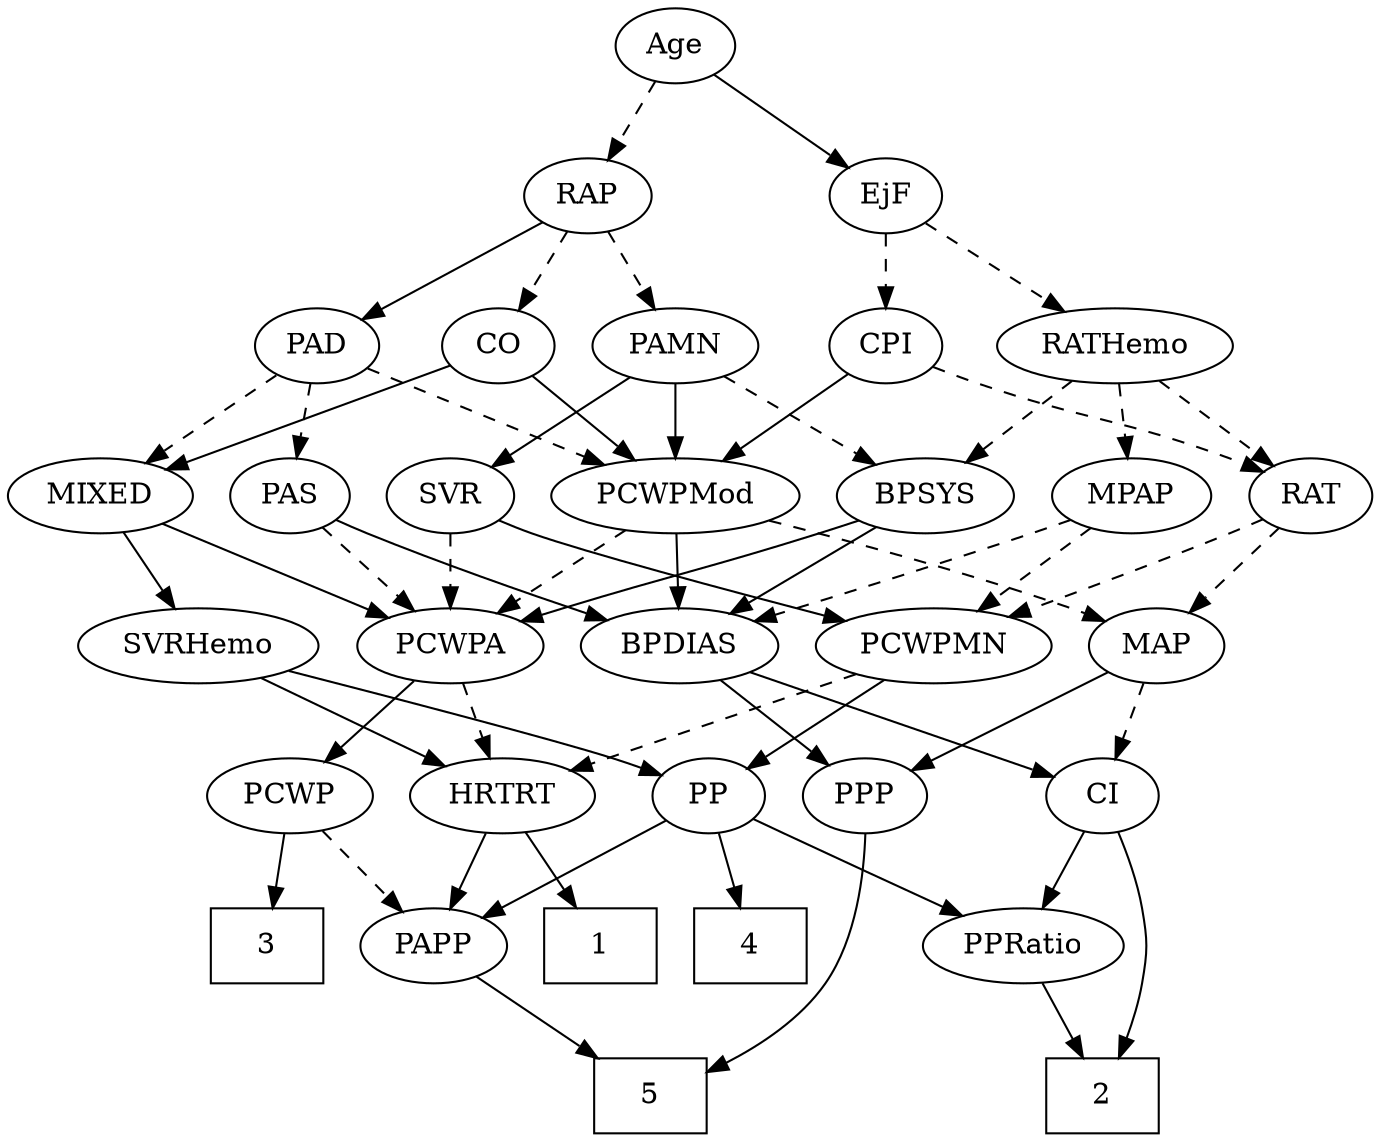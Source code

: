 strict digraph {
	graph [bb="0,0,602.59,540"];
	node [label="\N"];
	1	[height=0.5,
		pos="252.3,90",
		shape=box,
		width=0.75];
	2	[height=0.5,
		pos="481.3,18",
		shape=box,
		width=0.75];
	3	[height=0.5,
		pos="98.296,90",
		shape=box,
		width=0.75];
	4	[height=0.5,
		pos="324.3,90",
		shape=box,
		width=0.75];
	5	[height=0.5,
		pos="309.3,18",
		shape=box,
		width=0.75];
	Age	[height=0.5,
		pos="296.3,522",
		width=0.75];
	EjF	[height=0.5,
		pos="389.3,450",
		width=0.75];
	Age -> EjF	[pos="e,371.88,464.11 313.79,507.83 327.82,497.27 347.71,482.3 363.56,470.37",
		style=solid];
	RAP	[height=0.5,
		pos="256.3,450",
		width=0.77632];
	Age -> RAP	[pos="e,265.52,467.15 287.02,504.76 282.12,496.19 276.01,485.49 270.53,475.9",
		style=dashed];
	RATHemo	[height=0.5,
		pos="489.3,378",
		width=1.3721];
	EjF -> RATHemo	[pos="e,467.39,394.34 407.17,436.49 421.53,426.44 442,412.11 458.92,400.27",
		style=dashed];
	CPI	[height=0.5,
		pos="389.3,378",
		width=0.75];
	EjF -> CPI	[pos="e,389.3,396.1 389.3,431.7 389.3,423.98 389.3,414.71 389.3,406.11",
		style=dashed];
	PAD	[height=0.5,
		pos="133.3,378",
		width=0.79437];
	RAP -> PAD	[pos="e,154.05,390.81 235.99,437.44 216.08,426.11 185.51,408.71 162.89,395.84",
		style=solid];
	CO	[height=0.5,
		pos="215.3,378",
		width=0.75];
	RAP -> CO	[pos="e,224.75,395.15 246.79,432.76 241.77,424.19 235.5,413.49 229.88,403.9",
		style=dashed];
	PAMN	[height=0.5,
		pos="296.3,378",
		width=1.011];
	RAP -> PAMN	[pos="e,286.79,395.63 265.57,432.76 270.35,424.4 276.29,414.02 281.66,404.61",
		style=dashed];
	MIXED	[height=0.5,
		pos="40.296,306",
		width=1.1193];
	PCWPA	[height=0.5,
		pos="198.3,234",
		width=1.1555];
	MIXED -> PCWPA	[pos="e,170.29,247.41 67.818,292.81 93.634,281.37 132.44,264.18 161.03,251.51",
		style=solid];
	SVRHemo	[height=0.5,
		pos="88.296,234",
		width=1.3902];
	MIXED -> SVRHemo	[pos="e,76.669,251.96 51.672,288.41 57.386,280.08 64.436,269.8 70.819,260.49",
		style=solid];
	MPAP	[height=0.5,
		pos="495.3,306",
		width=0.97491];
	PCWPMN	[height=0.5,
		pos="410.3,234",
		width=1.3902];
	MPAP -> PCWPMN	[pos="e,429.48,250.8 477.27,290.15 465.65,280.58 450.32,267.96 437.26,257.21",
		style=dashed];
	BPDIAS	[height=0.5,
		pos="300.3,234",
		width=1.1735];
	MPAP -> BPDIAS	[pos="e,332.21,245.88 468.35,294.44 462.73,292.28 456.83,290.04 451.3,288 414.53,274.45 372.43,259.74 342.05,249.26",
		style=dashed];
	BPSYS	[height=0.5,
		pos="404.3,306",
		width=1.0471];
	BPSYS -> PCWPA	[pos="e,230.46,245.72 375.25,294.37 369.32,292.23 363.12,290.02 357.3,288 355.84,287.49 286.65,264.44 240.03,248.91",
		style=solid];
	BPSYS -> BPDIAS	[pos="e,322.03,249.63 383.25,290.83 368.09,280.63 347.4,266.71 330.48,255.32",
		style=solid];
	PAD -> MIXED	[pos="e,60.105,321.91 115.37,363.5 102,353.45 83.506,339.52 68.216,328.01",
		style=dashed];
	PAS	[height=0.5,
		pos="125.3,306",
		width=0.75];
	PAD -> PAS	[pos="e,127.25,324.1 131.32,359.7 130.44,351.98 129.38,342.71 128.39,334.11",
		style=dashed];
	PCWPMod	[height=0.5,
		pos="296.3,306",
		width=1.4443];
	PAD -> PCWPMod	[pos="e,265.03,320.43 156.3,367.12 182.07,356.05 224.33,337.91 255.68,324.44",
		style=dashed];
	CO -> MIXED	[pos="e,69.427,318.65 192.78,367.99 164,356.48 113.75,336.38 78.837,322.42",
		style=solid];
	CO -> PCWPMod	[pos="e,277.78,323.01 231.3,363.17 242.37,353.6 257.36,340.65 270.15,329.6",
		style=solid];
	PAS -> PCWPA	[pos="e,182.02,250.61 140.07,290.83 149.95,281.36 163.18,268.67 174.53,257.79",
		style=dashed];
	PAS -> BPDIAS	[pos="e,268.83,246.21 146.49,294.66 151.33,292.39 156.46,290.06 161.3,288 193.92,274.1 231.54,259.86 259.4,249.65",
		style=solid];
	PAMN -> BPSYS	[pos="e,382.63,321.04 317.63,363.17 333.8,352.69 356.22,338.16 374.21,326.5",
		style=dashed];
	SVR	[height=0.5,
		pos="198.3,306",
		width=0.77632];
	PAMN -> SVR	[pos="e,216.45,319.96 276.46,362.83 261.65,352.25 241.23,337.67 224.98,326.06",
		style=solid];
	PAMN -> PCWPMod	[pos="e,296.3,324.1 296.3,359.7 296.3,351.98 296.3,342.71 296.3,334.11",
		style=solid];
	RATHemo -> MPAP	[pos="e,493.83,324.1 490.78,359.7 491.44,351.98 492.24,342.71 492.97,334.11",
		style=dashed];
	RATHemo -> BPSYS	[pos="e,422.35,321.86 470.01,361.12 458.28,351.45 443.14,338.99 430.35,328.46",
		style=dashed];
	RAT	[height=0.5,
		pos="575.3,306",
		width=0.75827];
	RATHemo -> RAT	[pos="e,558.75,320.47 508.81,361.12 521.29,350.96 537.57,337.71 550.9,326.86",
		style=dashed];
	CPI -> RAT	[pos="e,554.16,317.49 411.86,367.56 418.13,365.03 424.95,362.34 431.3,360 478.77,342.5 492.34,342.84 539.3,324 541.12,323.27 542.99,322.49 \
544.87,321.68",
		style=dashed];
	CPI -> PCWPMod	[pos="e,316.96,322.55 371.8,363.83 358.66,353.94 340.38,340.18 325.09,328.67",
		style=solid];
	RAT -> PCWPMN	[pos="e,442.83,247.83 553.68,294.57 548.96,292.36 543.98,290.06 539.3,288 510.42,275.26 477.51,261.75 452.15,251.56",
		style=dashed];
	MAP	[height=0.5,
		pos="509.3,234",
		width=0.84854];
	RAT -> MAP	[pos="e,523.73,250.31 561.3,290.15 552.41,280.72 540.73,268.33 530.69,257.69",
		style=dashed];
	SVR -> PCWPA	[pos="e,198.3,252.1 198.3,287.7 198.3,279.98 198.3,270.71 198.3,262.11",
		style=dashed];
	SVR -> PCWPMN	[pos="e,372.72,246.08 220,294.43 224.97,292.18 230.27,289.9 235.3,288 247.42,283.4 315.35,263.09 362.91,248.99",
		style=solid];
	PCWPMod -> PCWPA	[pos="e,218.98,249.77 274.55,289.46 260.69,279.57 242.57,266.62 227.47,255.83",
		style=dashed];
	PCWPMod -> BPDIAS	[pos="e,299.32,252.1 297.29,287.7 297.73,279.98 298.26,270.71 298.75,262.11",
		style=solid];
	PCWPMod -> MAP	[pos="e,485.77,245.48 335.85,294.16 371.17,284.18 424.14,268.46 469.3,252 471.65,251.14 474.07,250.22 476.5,249.26",
		style=dashed];
	PCWP	[height=0.5,
		pos="122.3,162",
		width=0.97491];
	PCWPA -> PCWP	[pos="e,138.59,178.01 181.43,217.46 171.05,207.91 157.6,195.51 146.14,184.96",
		style=solid];
	HRTRT	[height=0.5,
		pos="215.3,162",
		width=1.1013];
	PCWPA -> HRTRT	[pos="e,211.1,180.28 202.41,216.05 204.3,208.26 206.6,198.82 208.72,190.08",
		style=dashed];
	PP	[height=0.5,
		pos="315.3,162",
		width=0.75];
	PCWPMN -> PP	[pos="e,332.82,175.91 389.21,217.46 375.05,207.03 356.29,193.2 341.21,182.09",
		style=solid];
	PCWPMN -> HRTRT	[pos="e,245.53,173.85 375.88,220.65 342.1,208.52 290.62,190.04 255.09,177.29",
		style=dashed];
	SVRHemo -> PP	[pos="e,291.73,171.02 125.82,222.05 161.52,211.54 216.69,195.1 264.3,180 270.05,178.17 276.16,176.19 282.07,174.23",
		style=solid];
	SVRHemo -> HRTRT	[pos="e,191.16,176.3 114.61,218.5 134.23,207.68 161.16,192.84 182.24,181.22",
		style=solid];
	PPP	[height=0.5,
		pos="387.3,162",
		width=0.75];
	BPDIAS -> PPP	[pos="e,370.8,176.27 319.17,217.81 331.92,207.55 348.87,193.91 362.68,182.81",
		style=solid];
	CI	[height=0.5,
		pos="491.3,162",
		width=0.75];
	BPDIAS -> CI	[pos="e,468.02,171.53 331.41,221.6 366.39,208.78 422.93,188.05 458.56,175",
		style=solid];
	MAP -> PPP	[pos="e,407.09,174.36 488.05,220.81 468.09,209.36 438.09,192.15 416.02,179.48",
		style=solid];
	MAP -> CI	[pos="e,495.61,179.79 504.94,216.05 502.91,208.14 500.44,198.54 498.16,189.69",
		style=dashed];
	PP -> 4	[pos="e,322.08,108.28 317.48,144.05 318.47,136.35 319.66,127.03 320.78,118.36",
		style=solid];
	PPRatio	[height=0.5,
		pos="447.3,90",
		width=1.1013];
	PP -> PPRatio	[pos="e,422.31,104.25 335.92,150.06 356.62,139.08 388.87,121.98 413.35,109",
		style=solid];
	PAPP	[height=0.5,
		pos="175.3,90",
		width=0.88464];
	PP -> PAPP	[pos="e,198.26,102.48 294.34,150.52 271.27,138.99 233.94,120.32 207.23,106.97",
		style=solid];
	PPP -> 5	[pos="e,329.86,36.081 384.6,143.97 381.09,125.31 373.77,94.982 360.3,72 354.15,61.521 345.53,51.511 337.12,43.069",
		style=solid];
	PPRatio -> 2	[pos="e,472.91,36.275 455.53,72.055 459.39,64.091 464.1,54.411 468.42,45.51",
		style=solid];
	PCWP -> 3	[pos="e,104.22,108.28 116.49,144.05 113.79,136.18 110.51,126.62 107.48,117.79",
		style=solid];
	PCWP -> PAPP	[pos="e,163.07,107.15 134.59,144.76 141.21,136.02 149.51,125.05 156.89,115.31",
		style=dashed];
	CI -> 2	[pos="e,487.53,36.407 494.22,143.86 496.83,125.88 499.74,96.833 496.3,72 495.11,63.475 492.91,54.394 490.55,46.201",
		style=solid];
	CI -> PPRatio	[pos="e,457.85,107.8 481.31,145.12 476.01,136.68 469.36,126.1 463.35,116.55",
		style=solid];
	PAPP -> 5	[pos="e,282.29,33.108 198.03,77.125 218.59,66.382 249.23,50.376 273.16,37.878",
		style=solid];
	HRTRT -> 1	[pos="e,243.07,108.45 224.06,144.41 228.32,136.37 233.52,126.51 238.31,117.47",
		style=solid];
	HRTRT -> PAPP	[pos="e,184.71,107.47 205.82,144.41 201.03,136.04 195.13,125.71 189.79,116.37",
		style=solid];
}
